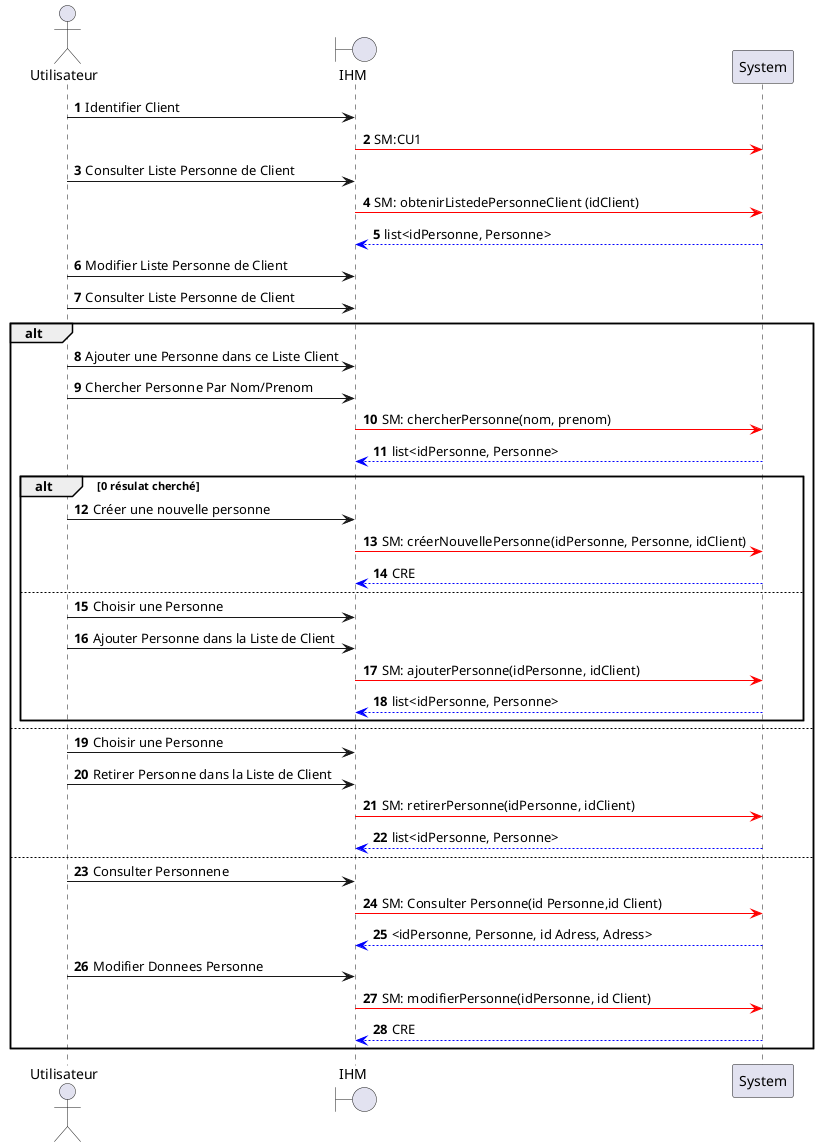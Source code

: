@startuml

actor Utilisateur as U
boundary IHM as I
participant System as S

autonumber

U->I: Identifier Client
    I-[#red]>S: SM:CU1

U->I: Consulter Liste Personne de Client
    I-[#red]>S: SM: obtenirListedePersonneClient (idClient)
    S-[#0000FF]->I: list<idPersonne, Personne>

U->I: Modifier Liste Personne de Client
U->I: Consulter Liste Personne de Client
alt
    U->I: Ajouter une Personne dans ce Liste Client

    U->I: Chercher Personne Par Nom/Prenom
        I-[#red]>S: SM: chercherPersonne(nom, prenom)
        S-[#0000FF]->I: list<idPersonne, Personne>
    alt  0 résulat cherché
    U->I: Créer une nouvelle personne
            I-[#red]>S: SM: créerNouvellePersonne(idPersonne, Personne, idClient)
            S-[#0000FF]->I: CRE
    else
    U->I: Choisir une Personne

    U->I: Ajouter Personne dans la Liste de Client
        I-[#red]>S: SM: ajouterPersonne(idPersonne, idClient)
        S-[#0000FF]->I: list<idPersonne, Personne>
    end
else
    U->I: Choisir une Personne
    U->I: Retirer Personne dans la Liste de Client
        I-[#red]>S: SM: retirerPersonne(idPersonne, idClient)
        S-[#0000FF]->I: list<idPersonne, Personne>
else
    U->I: Consulter Personnene
        I-[#red]>S: SM: Consulter Personne(id Personne,id Client)
        S-[#0000FF]->I: <idPersonne, Personne, id Adress, Adress>
    U->I: Modifier Donnees Personne
        I-[#red]>S: SM: modifierPersonne(idPersonne, id Client)
        S-[#0000FF]->I: CRE
end






@enduml